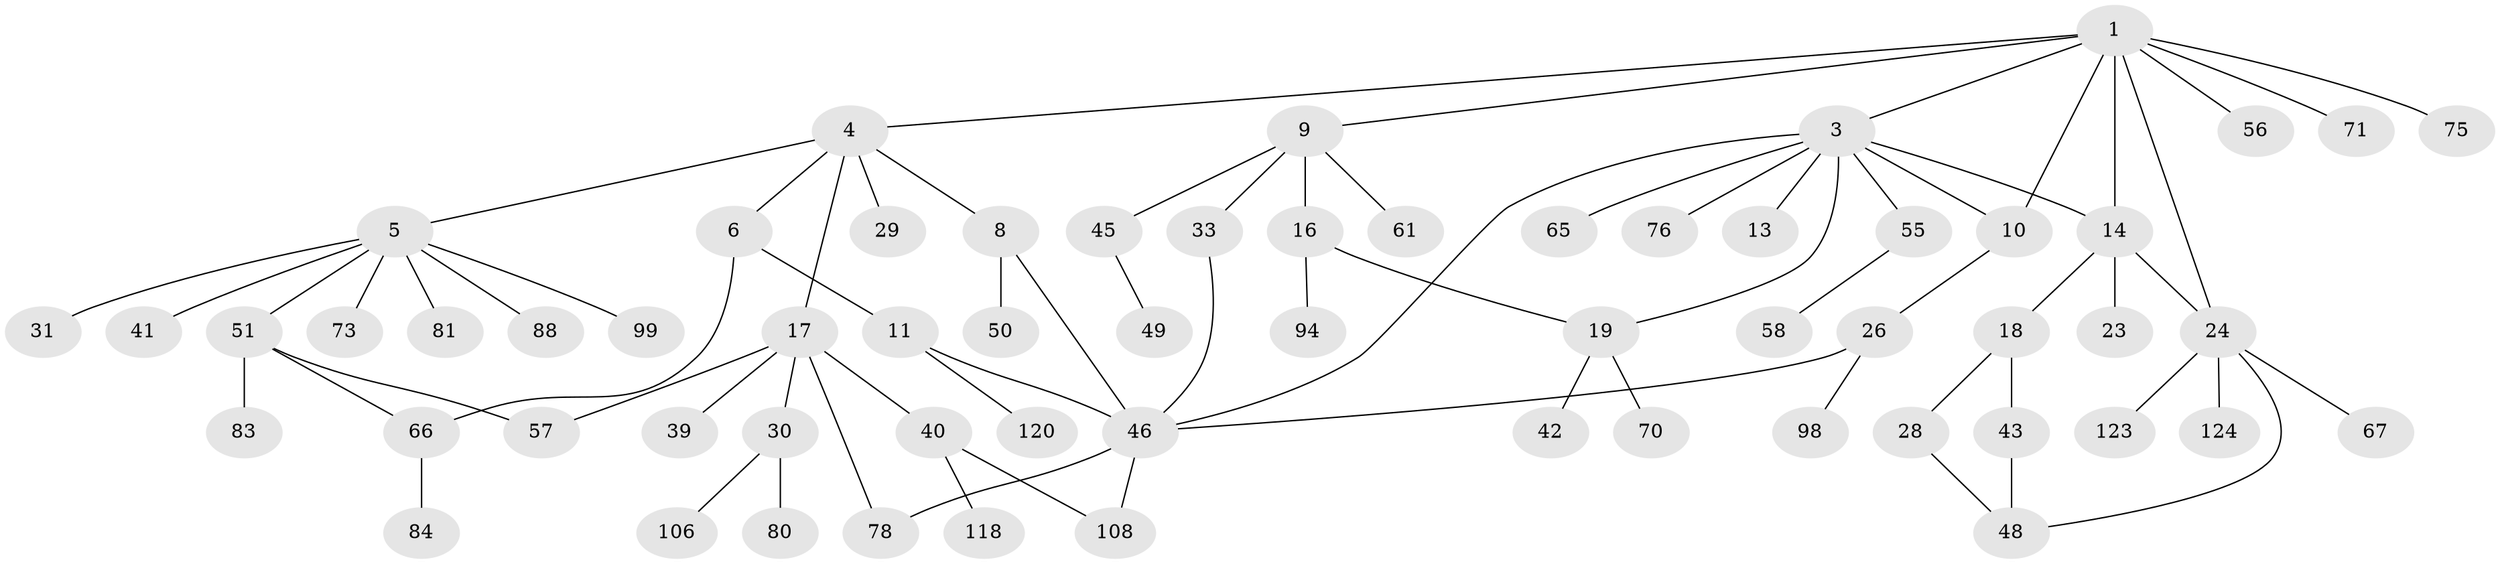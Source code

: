 // original degree distribution, {6: 0.024193548387096774, 5: 0.04838709677419355, 8: 0.008064516129032258, 4: 0.07258064516129033, 3: 0.14516129032258066, 2: 0.28225806451612906, 7: 0.008064516129032258, 1: 0.4112903225806452}
// Generated by graph-tools (version 1.1) at 2025/13/03/09/25 04:13:36]
// undirected, 62 vertices, 75 edges
graph export_dot {
graph [start="1"]
  node [color=gray90,style=filled];
  1 [super="+2"];
  3 [super="+44+7"];
  4 [super="+68+60"];
  5 [super="+27+15"];
  6;
  8;
  9 [super="+53"];
  10 [super="+21+110"];
  11 [super="+34+12"];
  13 [super="+20"];
  14 [super="+100+74"];
  16;
  17 [super="+25"];
  18 [super="+109"];
  19 [super="+22+114"];
  23 [super="+85"];
  24 [super="+59+72"];
  26 [super="+93"];
  28 [super="+36+115"];
  29;
  30;
  31;
  33;
  39;
  40 [super="+79"];
  41 [super="+52"];
  42 [super="+47"];
  43;
  45;
  46 [super="+89+64"];
  48;
  49 [super="+112+69"];
  50 [super="+92"];
  51;
  55;
  56;
  57;
  58;
  61 [super="+62"];
  65;
  66;
  67;
  70;
  71;
  73;
  75;
  76;
  78 [super="+86"];
  80;
  81 [super="+116+82+87"];
  83;
  84;
  88;
  94 [super="+105"];
  98;
  99;
  106;
  108;
  118;
  120;
  123;
  124;
  1 -- 4;
  1 -- 14;
  1 -- 75;
  1 -- 24;
  1 -- 10;
  1 -- 3;
  1 -- 71;
  1 -- 56;
  1 -- 9;
  3 -- 55;
  3 -- 76;
  3 -- 65;
  3 -- 14;
  3 -- 19;
  3 -- 10;
  3 -- 13;
  3 -- 46;
  4 -- 5;
  4 -- 6;
  4 -- 8;
  4 -- 17;
  4 -- 29;
  5 -- 73;
  5 -- 51;
  5 -- 81;
  5 -- 99;
  5 -- 88;
  5 -- 41;
  5 -- 31;
  6 -- 11;
  6 -- 66;
  8 -- 50;
  8 -- 46;
  9 -- 16;
  9 -- 33;
  9 -- 45;
  9 -- 61;
  10 -- 26;
  11 -- 120;
  11 -- 46;
  14 -- 18;
  14 -- 23;
  14 -- 24;
  16 -- 19;
  16 -- 94;
  17 -- 30;
  17 -- 39;
  17 -- 57;
  17 -- 78;
  17 -- 40;
  18 -- 28;
  18 -- 43;
  19 -- 42;
  19 -- 70;
  24 -- 48;
  24 -- 67;
  24 -- 123;
  24 -- 124;
  26 -- 98;
  26 -- 46;
  28 -- 48;
  30 -- 80;
  30 -- 106;
  33 -- 46;
  40 -- 108;
  40 -- 118;
  43 -- 48;
  45 -- 49;
  46 -- 78;
  46 -- 108;
  51 -- 83;
  51 -- 66;
  51 -- 57;
  55 -- 58;
  66 -- 84;
}
